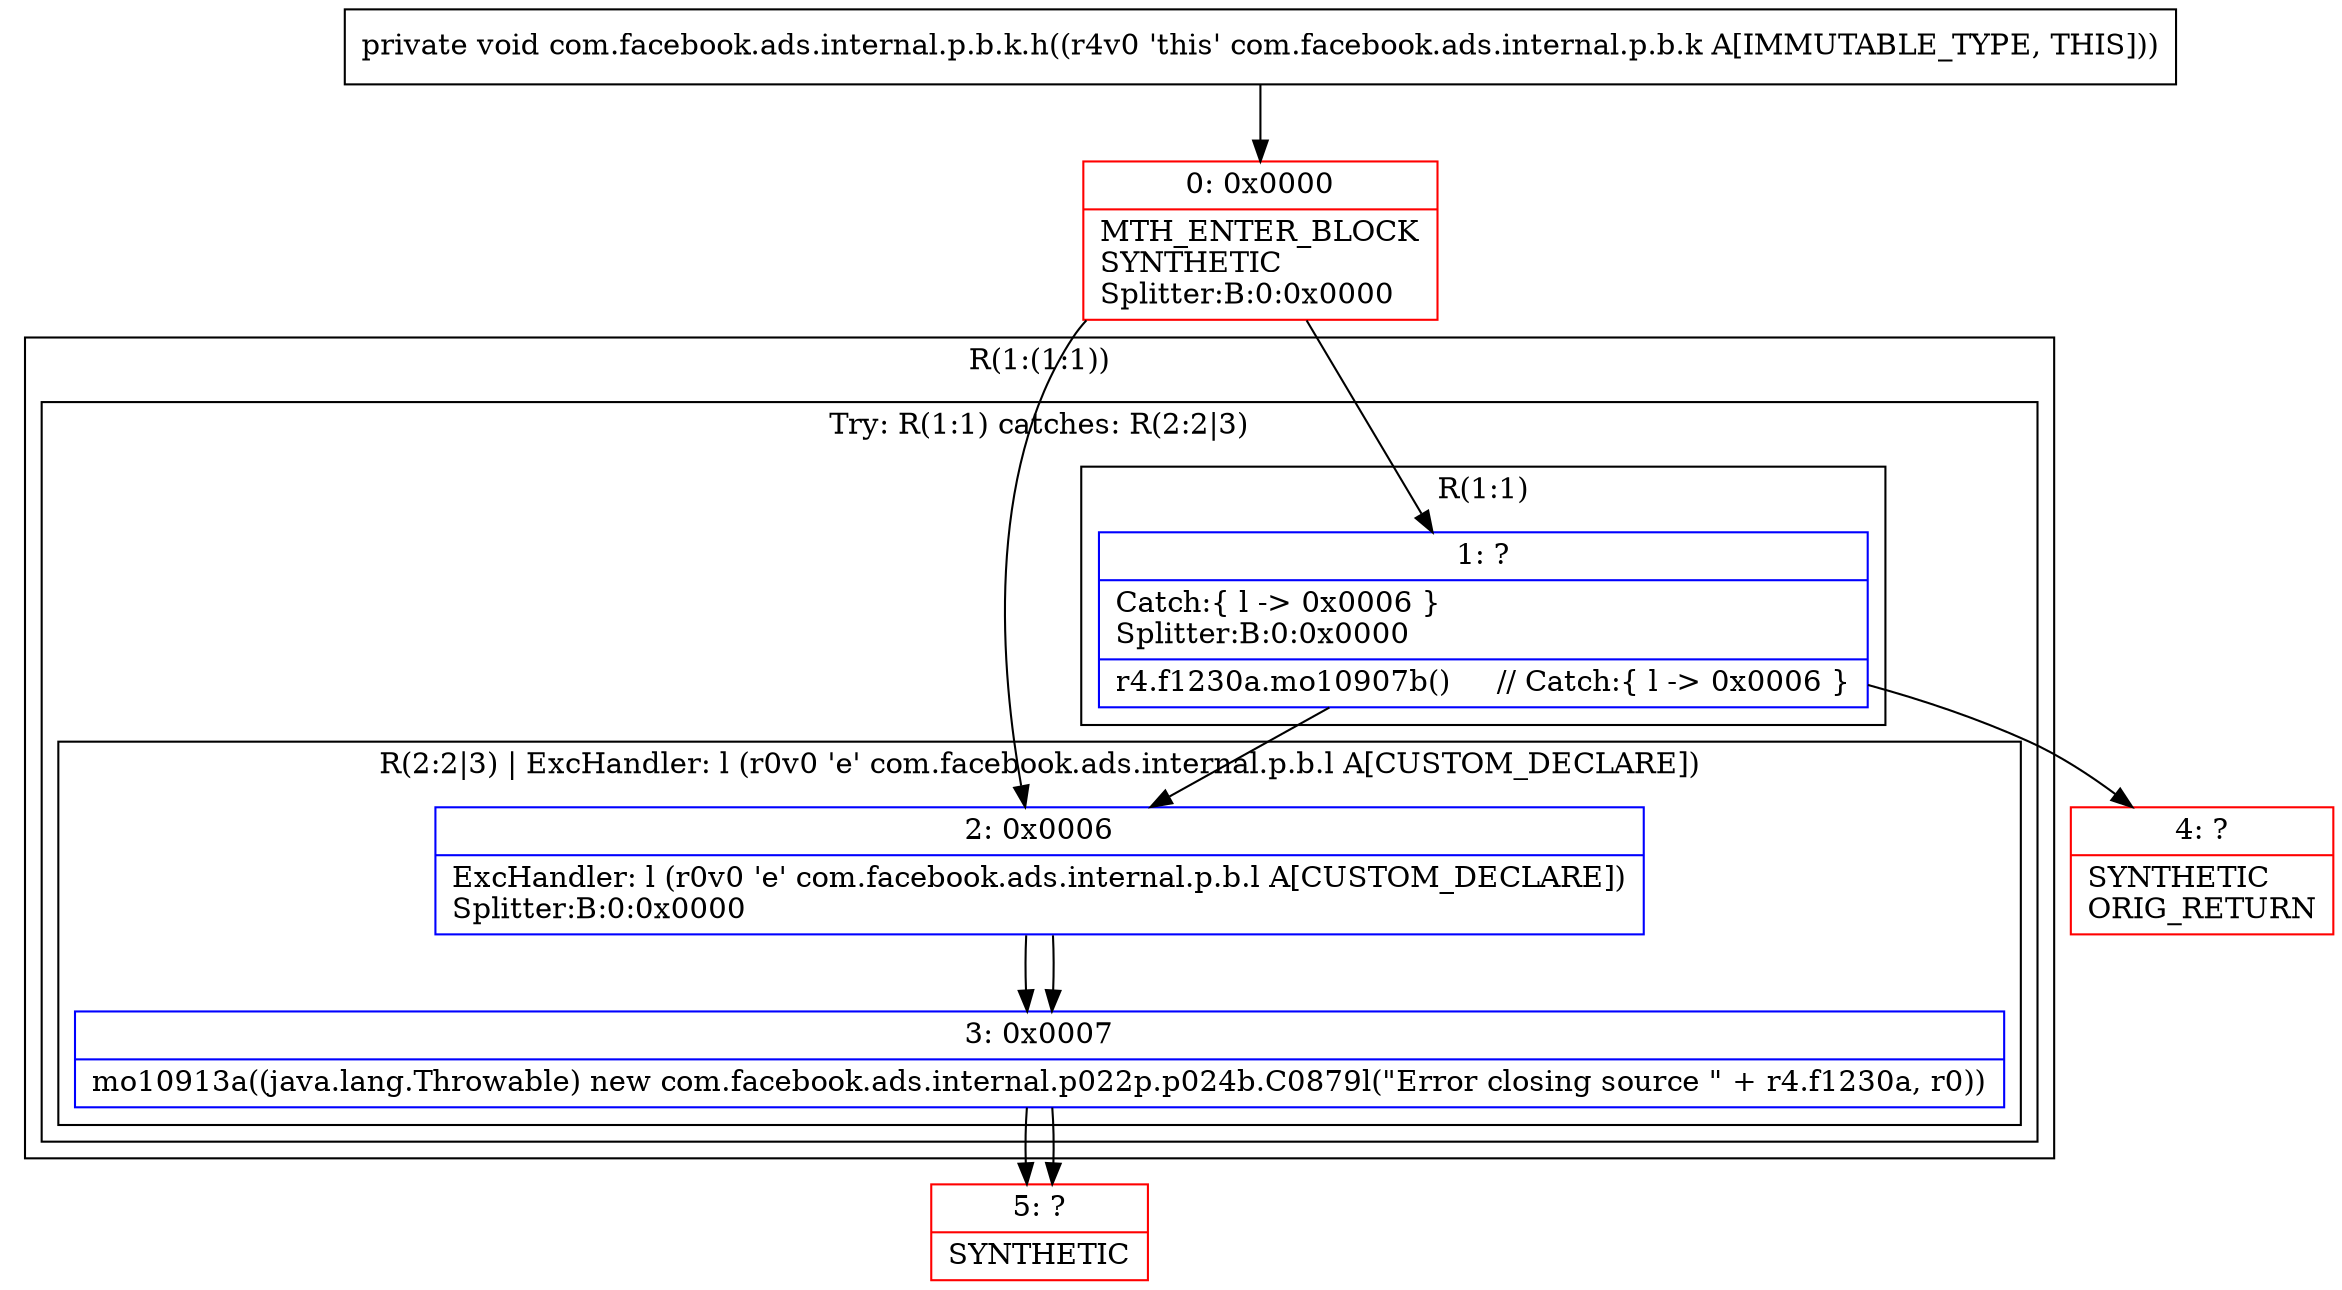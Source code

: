 digraph "CFG forcom.facebook.ads.internal.p.b.k.h()V" {
subgraph cluster_Region_1212071489 {
label = "R(1:(1:1))";
node [shape=record,color=blue];
subgraph cluster_TryCatchRegion_778273541 {
label = "Try: R(1:1) catches: R(2:2|3)";
node [shape=record,color=blue];
subgraph cluster_Region_1111125333 {
label = "R(1:1)";
node [shape=record,color=blue];
Node_1 [shape=record,label="{1\:\ ?|Catch:\{ l \-\> 0x0006 \}\lSplitter:B:0:0x0000\l|r4.f1230a.mo10907b()     \/\/ Catch:\{ l \-\> 0x0006 \}\l}"];
}
subgraph cluster_Region_1765598937 {
label = "R(2:2|3) | ExcHandler: l (r0v0 'e' com.facebook.ads.internal.p.b.l A[CUSTOM_DECLARE])\l";
node [shape=record,color=blue];
Node_2 [shape=record,label="{2\:\ 0x0006|ExcHandler: l (r0v0 'e' com.facebook.ads.internal.p.b.l A[CUSTOM_DECLARE])\lSplitter:B:0:0x0000\l}"];
Node_3 [shape=record,label="{3\:\ 0x0007|mo10913a((java.lang.Throwable) new com.facebook.ads.internal.p022p.p024b.C0879l(\"Error closing source \" + r4.f1230a, r0))\l}"];
}
}
}
subgraph cluster_Region_1765598937 {
label = "R(2:2|3) | ExcHandler: l (r0v0 'e' com.facebook.ads.internal.p.b.l A[CUSTOM_DECLARE])\l";
node [shape=record,color=blue];
Node_2 [shape=record,label="{2\:\ 0x0006|ExcHandler: l (r0v0 'e' com.facebook.ads.internal.p.b.l A[CUSTOM_DECLARE])\lSplitter:B:0:0x0000\l}"];
Node_3 [shape=record,label="{3\:\ 0x0007|mo10913a((java.lang.Throwable) new com.facebook.ads.internal.p022p.p024b.C0879l(\"Error closing source \" + r4.f1230a, r0))\l}"];
}
Node_0 [shape=record,color=red,label="{0\:\ 0x0000|MTH_ENTER_BLOCK\lSYNTHETIC\lSplitter:B:0:0x0000\l}"];
Node_4 [shape=record,color=red,label="{4\:\ ?|SYNTHETIC\lORIG_RETURN\l}"];
Node_5 [shape=record,color=red,label="{5\:\ ?|SYNTHETIC\l}"];
MethodNode[shape=record,label="{private void com.facebook.ads.internal.p.b.k.h((r4v0 'this' com.facebook.ads.internal.p.b.k A[IMMUTABLE_TYPE, THIS])) }"];
MethodNode -> Node_0;
Node_1 -> Node_2;
Node_1 -> Node_4;
Node_2 -> Node_3;
Node_3 -> Node_5;
Node_2 -> Node_3;
Node_3 -> Node_5;
Node_0 -> Node_1;
Node_0 -> Node_2;
}

